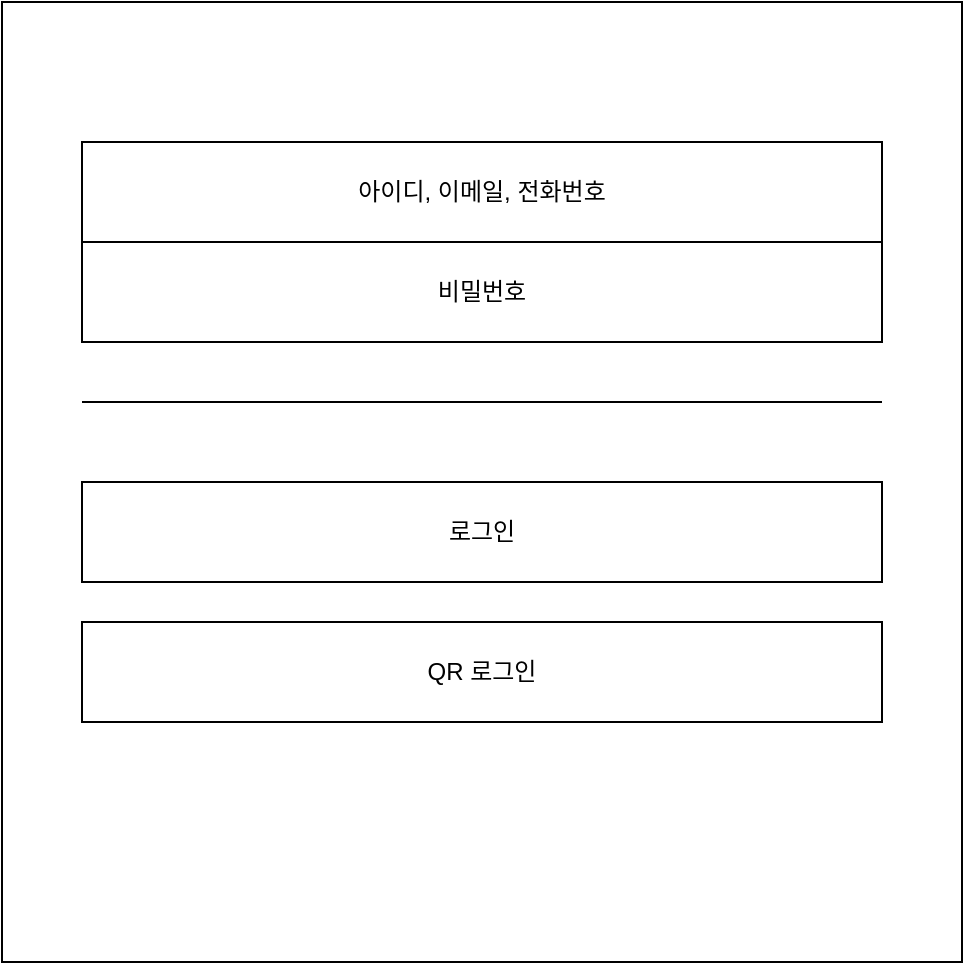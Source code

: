 <mxfile version="21.0.6" type="device" pages="9"><diagram name="1. 로그인페이지" id="_wNZ1BwEVC1P9eCuHw2E"><mxGraphModel dx="1290" dy="541" grid="1" gridSize="10" guides="1" tooltips="1" connect="1" arrows="1" fold="1" page="1" pageScale="1" pageWidth="827" pageHeight="1169" math="0" shadow="0"><root><mxCell id="0"/><mxCell id="1" parent="0"/><mxCell id="aqtvKp1AoDZ1o24D6196-1" value="" style="rounded=0;whiteSpace=wrap;html=1;" vertex="1" parent="1"><mxGeometry x="40" y="40" width="480" height="480" as="geometry"/></mxCell><mxCell id="aqtvKp1AoDZ1o24D6196-2" value="로그인" style="rounded=0;whiteSpace=wrap;html=1;" vertex="1" parent="1"><mxGeometry x="80" y="280" width="400" height="50" as="geometry"/></mxCell><mxCell id="aqtvKp1AoDZ1o24D6196-3" value="QR 로그인" style="rounded=0;whiteSpace=wrap;html=1;" vertex="1" parent="1"><mxGeometry x="80" y="350" width="400" height="50" as="geometry"/></mxCell><mxCell id="aqtvKp1AoDZ1o24D6196-6" value="아이디, 이메일, 전화번호" style="rounded=0;whiteSpace=wrap;html=1;" vertex="1" parent="1"><mxGeometry x="80" y="110" width="400" height="50" as="geometry"/></mxCell><mxCell id="aqtvKp1AoDZ1o24D6196-7" value="비밀번호" style="rounded=0;whiteSpace=wrap;html=1;" vertex="1" parent="1"><mxGeometry x="80" y="160" width="400" height="50" as="geometry"/></mxCell><mxCell id="aqtvKp1AoDZ1o24D6196-8" value="" style="endArrow=none;html=1;rounded=0;fontFamily=Helvetica;fontSize=12;fontColor=default;" edge="1" parent="1"><mxGeometry width="50" height="50" relative="1" as="geometry"><mxPoint x="480" y="240" as="sourcePoint"/><mxPoint x="80" y="240" as="targetPoint"/></mxGeometry></mxCell></root></mxGraphModel></diagram><diagram id="1Km5V17EF17pEd1Vm3r3" name="1. 로그인페이지(QR코드)"><mxGraphModel dx="1290" dy="541" grid="1" gridSize="10" guides="1" tooltips="1" connect="1" arrows="1" fold="1" page="1" pageScale="1" pageWidth="827" pageHeight="1169" math="0" shadow="0"><root><mxCell id="0"/><mxCell id="1" parent="0"/><mxCell id="4RnCwmBxaBOVSA9Ruhzp-1" value="" style="rounded=0;whiteSpace=wrap;html=1;strokeColor=default;fontFamily=Helvetica;fontSize=12;fontColor=default;fillColor=default;" vertex="1" parent="1"><mxGeometry x="40" y="40" width="440" height="480" as="geometry"/></mxCell><mxCell id="4RnCwmBxaBOVSA9Ruhzp-2" value="QR 영역&lt;br&gt;&lt;br&gt;&lt;br&gt;&lt;br&gt;&lt;br&gt;남은시간 표기 (5분)&amp;nbsp; &amp;nbsp; &amp;nbsp;reload" style="rounded=0;whiteSpace=wrap;html=1;strokeColor=default;fontFamily=Helvetica;fontSize=12;fontColor=default;fillColor=default;" vertex="1" parent="1"><mxGeometry x="130" y="90" width="250" height="160" as="geometry"/></mxCell><mxCell id="4RnCwmBxaBOVSA9Ruhzp-3" value="확인" style="rounded=0;whiteSpace=wrap;html=1;strokeColor=default;fontFamily=Helvetica;fontSize=12;fontColor=default;fillColor=default;" vertex="1" parent="1"><mxGeometry x="130" y="370" width="250" height="60" as="geometry"/></mxCell></root></mxGraphModel></diagram><diagram id="YXjg7zuNkBxFq4sh1TP0" name="2. 문의내역"><mxGraphModel dx="1298" dy="541" grid="1" gridSize="10" guides="1" tooltips="1" connect="1" arrows="1" fold="1" page="1" pageScale="1" pageWidth="827" pageHeight="1169" math="0" shadow="0"><root><mxCell id="0"/><mxCell id="1" parent="0"/><mxCell id="m6tLh79458ZY-FRc8cG2-1" value="" style="rounded=0;whiteSpace=wrap;html=1;strokeColor=default;fontFamily=Helvetica;fontSize=12;fontColor=default;fillColor=default;" vertex="1" parent="1"><mxGeometry x="40" y="40" width="720" height="1040" as="geometry"/></mxCell><mxCell id="m6tLh79458ZY-FRc8cG2-2" value="메뉴" style="rounded=0;whiteSpace=wrap;html=1;strokeColor=default;fontFamily=Helvetica;fontSize=12;fontColor=default;fillColor=default;" vertex="1" parent="1"><mxGeometry x="40" y="80" width="120" height="1000" as="geometry"/></mxCell><mxCell id="m6tLh79458ZY-FRc8cG2-3" value="" style="rounded=0;whiteSpace=wrap;html=1;strokeColor=default;fontFamily=Helvetica;fontSize=12;fontColor=default;fillColor=default;" vertex="1" parent="1"><mxGeometry x="40" y="40" width="720" height="40" as="geometry"/></mxCell><mxCell id="m6tLh79458ZY-FRc8cG2-4" value="공지" style="rounded=0;whiteSpace=wrap;html=1;strokeColor=default;fontFamily=Helvetica;fontSize=12;fontColor=default;fillColor=default;" vertex="1" parent="1"><mxGeometry x="160" y="80" width="600" height="40" as="geometry"/></mxCell><mxCell id="m6tLh79458ZY-FRc8cG2-5" value="설명" style="rounded=0;whiteSpace=wrap;html=1;strokeColor=default;fontFamily=Helvetica;fontSize=12;fontColor=default;fillColor=default;" vertex="1" parent="1"><mxGeometry x="160" y="120" width="600" height="100" as="geometry"/></mxCell><mxCell id="m6tLh79458ZY-FRc8cG2-6" value="검색조건&lt;br&gt;(카테고리, 키워드 완전/포함, 전체/제목/내용/댓글, 상태, 일시)" style="rounded=0;whiteSpace=wrap;html=1;strokeColor=default;fontFamily=Helvetica;fontSize=12;fontColor=default;fillColor=default;" vertex="1" parent="1"><mxGeometry x="160" y="220" width="600" height="70" as="geometry"/></mxCell><mxCell id="m6tLh79458ZY-FRc8cG2-7" value="알림, 스케줄, 내정보(아바타?)" style="rounded=0;whiteSpace=wrap;html=1;strokeColor=default;fontFamily=Helvetica;fontSize=12;fontColor=default;fillColor=default;" vertex="1" parent="1"><mxGeometry x="580" y="40" width="180" height="40" as="geometry"/></mxCell><mxCell id="m6tLh79458ZY-FRc8cG2-8" value="문의 내역 영역, 페이징(총 몇건, 몇페이지)&lt;br&gt;&lt;br&gt;&lt;br&gt;ID, 서비스, 문의대상, 카테고리, 제목[댓글수], 등록일, 완료일, 작성자, 처리상태 등)" style="rounded=0;whiteSpace=wrap;html=1;strokeColor=default;fontFamily=Helvetica;fontSize=12;fontColor=default;fillColor=default;" vertex="1" parent="1"><mxGeometry x="160" y="290" width="600" height="790" as="geometry"/></mxCell><mxCell id="9N5qU05-T_fmHN3xslos-1" value="문의내역" style="rounded=0;whiteSpace=wrap;html=1;strokeColor=default;fontFamily=Helvetica;fontSize=12;fontColor=default;fillColor=default;" vertex="1" parent="1"><mxGeometry x="40" y="80" width="120" height="40" as="geometry"/></mxCell><mxCell id="9N5qU05-T_fmHN3xslos-2" value="문의하기" style="rounded=0;whiteSpace=wrap;html=1;strokeColor=default;fontFamily=Helvetica;fontSize=12;fontColor=default;fillColor=default;" vertex="1" parent="1"><mxGeometry x="40" y="120" width="120" height="40" as="geometry"/></mxCell><mxCell id="9N5qU05-T_fmHN3xslos-3" value="캘린더" style="rounded=0;whiteSpace=wrap;html=1;strokeColor=default;fontFamily=Helvetica;fontSize=12;fontColor=default;fillColor=default;" vertex="1" parent="1"><mxGeometry x="40" y="160" width="120" height="40" as="geometry"/></mxCell><mxCell id="9N5qU05-T_fmHN3xslos-4" value="공지사항" style="rounded=0;whiteSpace=wrap;html=1;strokeColor=default;fontFamily=Helvetica;fontSize=12;fontColor=default;fillColor=default;" vertex="1" parent="1"><mxGeometry x="40" y="200" width="120" height="40" as="geometry"/></mxCell><mxCell id="9N5qU05-T_fmHN3xslos-5" value="FAQ" style="rounded=0;whiteSpace=wrap;html=1;strokeColor=default;fontFamily=Helvetica;fontSize=12;fontColor=default;fillColor=default;" vertex="1" parent="1"><mxGeometry x="40" y="240" width="120" height="40" as="geometry"/></mxCell><mxCell id="9N5qU05-T_fmHN3xslos-6" value="API 가이드" style="rounded=0;whiteSpace=wrap;html=1;strokeColor=default;fontFamily=Helvetica;fontSize=12;fontColor=default;fillColor=default;" vertex="1" parent="1"><mxGeometry x="40" y="280" width="120" height="40" as="geometry"/></mxCell></root></mxGraphModel></diagram><diagram id="muV3AD0bXWp5Lig2o3xO" name="3. 문의하기"><mxGraphModel dx="1298" dy="541" grid="1" gridSize="10" guides="1" tooltips="1" connect="1" arrows="1" fold="1" page="1" pageScale="1" pageWidth="827" pageHeight="1169" math="0" shadow="0"><root><mxCell id="0"/><mxCell id="1" parent="0"/><mxCell id="tEhgT67cW4aWfUcu1Cia-1" value="" style="rounded=0;whiteSpace=wrap;html=1;strokeColor=default;fontFamily=Helvetica;fontSize=12;fontColor=default;fillColor=default;" vertex="1" parent="1"><mxGeometry x="40" y="40" width="720" height="1040" as="geometry"/></mxCell><mxCell id="tEhgT67cW4aWfUcu1Cia-2" value="메뉴" style="rounded=0;whiteSpace=wrap;html=1;strokeColor=default;fontFamily=Helvetica;fontSize=12;fontColor=default;fillColor=default;" vertex="1" parent="1"><mxGeometry x="40" y="80" width="120" height="1000" as="geometry"/></mxCell><mxCell id="tEhgT67cW4aWfUcu1Cia-3" value="" style="rounded=0;whiteSpace=wrap;html=1;strokeColor=default;fontFamily=Helvetica;fontSize=12;fontColor=default;fillColor=default;" vertex="1" parent="1"><mxGeometry x="40" y="40" width="720" height="40" as="geometry"/></mxCell><mxCell id="tEhgT67cW4aWfUcu1Cia-5" value="설명" style="rounded=0;whiteSpace=wrap;html=1;strokeColor=default;fontFamily=Helvetica;fontSize=12;fontColor=default;fillColor=default;" vertex="1" parent="1"><mxGeometry x="160" y="80" width="600" height="100" as="geometry"/></mxCell><mxCell id="tEhgT67cW4aWfUcu1Cia-7" value="알림, 스케줄, 내정보(아바타?)" style="rounded=0;whiteSpace=wrap;html=1;strokeColor=default;fontFamily=Helvetica;fontSize=12;fontColor=default;fillColor=default;" vertex="1" parent="1"><mxGeometry x="580" y="40" width="180" height="40" as="geometry"/></mxCell><mxCell id="tEhgT67cW4aWfUcu1Cia-9" value="문의내역" style="rounded=0;whiteSpace=wrap;html=1;strokeColor=default;fontFamily=Helvetica;fontSize=12;fontColor=default;fillColor=default;" vertex="1" parent="1"><mxGeometry x="40" y="80" width="120" height="40" as="geometry"/></mxCell><mxCell id="tEhgT67cW4aWfUcu1Cia-10" value="문의하기" style="rounded=0;whiteSpace=wrap;html=1;strokeColor=default;fontFamily=Helvetica;fontSize=12;fontColor=default;fillColor=default;" vertex="1" parent="1"><mxGeometry x="40" y="120" width="120" height="40" as="geometry"/></mxCell><mxCell id="tEhgT67cW4aWfUcu1Cia-11" value="캘린더" style="rounded=0;whiteSpace=wrap;html=1;strokeColor=default;fontFamily=Helvetica;fontSize=12;fontColor=default;fillColor=default;" vertex="1" parent="1"><mxGeometry x="40" y="160" width="120" height="40" as="geometry"/></mxCell><mxCell id="tEhgT67cW4aWfUcu1Cia-12" value="공지사항" style="rounded=0;whiteSpace=wrap;html=1;strokeColor=default;fontFamily=Helvetica;fontSize=12;fontColor=default;fillColor=default;" vertex="1" parent="1"><mxGeometry x="40" y="200" width="120" height="40" as="geometry"/></mxCell><mxCell id="tEhgT67cW4aWfUcu1Cia-13" value="FAQ" style="rounded=0;whiteSpace=wrap;html=1;strokeColor=default;fontFamily=Helvetica;fontSize=12;fontColor=default;fillColor=default;" vertex="1" parent="1"><mxGeometry x="40" y="240" width="120" height="40" as="geometry"/></mxCell><mxCell id="tEhgT67cW4aWfUcu1Cia-14" value="API 가이드" style="rounded=0;whiteSpace=wrap;html=1;strokeColor=default;fontFamily=Helvetica;fontSize=12;fontColor=default;fillColor=default;" vertex="1" parent="1"><mxGeometry x="40" y="280" width="120" height="40" as="geometry"/></mxCell><mxCell id="gsQagrwvSKUjx0lY3Vfu-1" value="카테고리" style="rounded=0;whiteSpace=wrap;html=1;strokeColor=default;fontFamily=Helvetica;fontSize=12;fontColor=default;fillColor=default;" vertex="1" parent="1"><mxGeometry x="460" y="180" width="300" height="40" as="geometry"/></mxCell><mxCell id="gsQagrwvSKUjx0lY3Vfu-2" value="분류" style="rounded=0;whiteSpace=wrap;html=1;strokeColor=default;fontFamily=Helvetica;fontSize=12;fontColor=default;fillColor=default;" vertex="1" parent="1"><mxGeometry x="160" y="180" width="300" height="40" as="geometry"/></mxCell><mxCell id="gsQagrwvSKUjx0lY3Vfu-3" value="카테고리에 따른 옵션: 시리얼번호, 프로필, 템플릿 등" style="rounded=0;whiteSpace=wrap;html=1;strokeColor=default;fontFamily=Helvetica;fontSize=12;fontColor=default;fillColor=default;" vertex="1" parent="1"><mxGeometry x="160" y="220" width="600" height="40" as="geometry"/></mxCell><mxCell id="gsQagrwvSKUjx0lY3Vfu-4" value="문의제목" style="rounded=0;whiteSpace=wrap;html=1;strokeColor=default;fontFamily=Helvetica;fontSize=12;fontColor=default;fillColor=default;" vertex="1" parent="1"><mxGeometry x="160" y="260" width="600" height="40" as="geometry"/></mxCell><mxCell id="gsQagrwvSKUjx0lY3Vfu-5" value="필수확인사항" style="rounded=0;whiteSpace=wrap;html=1;strokeColor=default;fontFamily=Helvetica;fontSize=12;fontColor=default;fillColor=default;" vertex="1" parent="1"><mxGeometry x="160" y="300" width="600" height="40" as="geometry"/></mxCell><mxCell id="gsQagrwvSKUjx0lY3Vfu-6" value="문의내용" style="rounded=0;whiteSpace=wrap;html=1;strokeColor=default;fontFamily=Helvetica;fontSize=12;fontColor=default;fillColor=default;" vertex="1" parent="1"><mxGeometry x="160" y="340" width="600" height="110" as="geometry"/></mxCell><mxCell id="gsQagrwvSKUjx0lY3Vfu-7" value="개인정보 포함내용(내용 답변 후 30일 이후 삭제됨)" style="rounded=0;whiteSpace=wrap;html=1;strokeColor=default;fontFamily=Helvetica;fontSize=12;fontColor=default;fillColor=default;" vertex="1" parent="1"><mxGeometry x="160" y="450" width="600" height="90" as="geometry"/></mxCell><mxCell id="gsQagrwvSKUjx0lY3Vfu-8" value="첨부파일 (10개)" style="rounded=0;whiteSpace=wrap;html=1;strokeColor=default;fontFamily=Helvetica;fontSize=12;fontColor=default;fillColor=default;" vertex="1" parent="1"><mxGeometry x="160" y="540" width="600" height="40" as="geometry"/></mxCell><mxCell id="gsQagrwvSKUjx0lY3Vfu-9" value="개인정보 포함여부" style="rounded=0;whiteSpace=wrap;html=1;strokeColor=default;fontFamily=Helvetica;fontSize=12;fontColor=default;fillColor=default;" vertex="1" parent="1"><mxGeometry x="160" y="580" width="600" height="40" as="geometry"/></mxCell><mxCell id="gsQagrwvSKUjx0lY3Vfu-10" value="참조(멘션)" style="rounded=0;whiteSpace=wrap;html=1;strokeColor=default;fontFamily=Helvetica;fontSize=12;fontColor=default;fillColor=default;" vertex="1" parent="1"><mxGeometry x="160" y="620" width="600" height="40" as="geometry"/></mxCell><mxCell id="gsQagrwvSKUjx0lY3Vfu-11" value="알림 수신방법 (알림톡, ...)" style="rounded=0;whiteSpace=wrap;html=1;strokeColor=default;fontFamily=Helvetica;fontSize=12;fontColor=default;fillColor=default;" vertex="1" parent="1"><mxGeometry x="160" y="660" width="600" height="40" as="geometry"/></mxCell></root></mxGraphModel></diagram><diagram id="UCZEtwxm9o9NIKpGfUrA" name="4. 팝업"><mxGraphModel dx="1290" dy="541" grid="1" gridSize="10" guides="1" tooltips="1" connect="1" arrows="1" fold="1" page="1" pageScale="1" pageWidth="827" pageHeight="1169" math="0" shadow="0"><root><mxCell id="0"/><mxCell id="1" parent="0"/><mxCell id="fySkP_Cs9m8SHNNFPyLP-1" value="" style="rounded=0;whiteSpace=wrap;html=1;strokeColor=default;fontFamily=Helvetica;fontSize=12;fontColor=default;fillColor=default;" vertex="1" parent="1"><mxGeometry x="40" y="40" width="720" height="1040" as="geometry"/></mxCell><mxCell id="fySkP_Cs9m8SHNNFPyLP-2" value="메뉴" style="rounded=0;whiteSpace=wrap;html=1;strokeColor=default;fontFamily=Helvetica;fontSize=12;fontColor=default;fillColor=default;" vertex="1" parent="1"><mxGeometry x="40" y="80" width="120" height="1000" as="geometry"/></mxCell><mxCell id="fySkP_Cs9m8SHNNFPyLP-3" value="" style="rounded=0;whiteSpace=wrap;html=1;strokeColor=default;fontFamily=Helvetica;fontSize=12;fontColor=default;fillColor=default;" vertex="1" parent="1"><mxGeometry x="40" y="40" width="720" height="40" as="geometry"/></mxCell><mxCell id="fySkP_Cs9m8SHNNFPyLP-5" value="알림, 스케줄, 내정보(아바타?)" style="rounded=0;whiteSpace=wrap;html=1;strokeColor=default;fontFamily=Helvetica;fontSize=12;fontColor=default;fillColor=default;" vertex="1" parent="1"><mxGeometry x="580" y="40" width="180" height="40" as="geometry"/></mxCell><mxCell id="fySkP_Cs9m8SHNNFPyLP-6" value="문의내역" style="rounded=0;whiteSpace=wrap;html=1;strokeColor=default;fontFamily=Helvetica;fontSize=12;fontColor=default;fillColor=default;" vertex="1" parent="1"><mxGeometry x="40" y="80" width="120" height="40" as="geometry"/></mxCell><mxCell id="fySkP_Cs9m8SHNNFPyLP-7" value="문의하기" style="rounded=0;whiteSpace=wrap;html=1;strokeColor=default;fontFamily=Helvetica;fontSize=12;fontColor=default;fillColor=default;" vertex="1" parent="1"><mxGeometry x="40" y="120" width="120" height="40" as="geometry"/></mxCell><mxCell id="fySkP_Cs9m8SHNNFPyLP-8" value="캘린더" style="rounded=0;whiteSpace=wrap;html=1;strokeColor=default;fontFamily=Helvetica;fontSize=12;fontColor=default;fillColor=default;" vertex="1" parent="1"><mxGeometry x="40" y="160" width="120" height="40" as="geometry"/></mxCell><mxCell id="fySkP_Cs9m8SHNNFPyLP-9" value="공지사항" style="rounded=0;whiteSpace=wrap;html=1;strokeColor=default;fontFamily=Helvetica;fontSize=12;fontColor=default;fillColor=default;" vertex="1" parent="1"><mxGeometry x="40" y="200" width="120" height="40" as="geometry"/></mxCell><mxCell id="fySkP_Cs9m8SHNNFPyLP-10" value="FAQ" style="rounded=0;whiteSpace=wrap;html=1;strokeColor=default;fontFamily=Helvetica;fontSize=12;fontColor=default;fillColor=default;" vertex="1" parent="1"><mxGeometry x="40" y="240" width="120" height="40" as="geometry"/></mxCell><mxCell id="fySkP_Cs9m8SHNNFPyLP-11" value="API 가이드" style="rounded=0;whiteSpace=wrap;html=1;strokeColor=default;fontFamily=Helvetica;fontSize=12;fontColor=default;fillColor=default;" vertex="1" parent="1"><mxGeometry x="40" y="280" width="120" height="40" as="geometry"/></mxCell><mxCell id="fySkP_Cs9m8SHNNFPyLP-23" value="팝업 내용&lt;br&gt;&lt;br&gt;&lt;br&gt;&lt;br&gt;읽음 확인 표시" style="rounded=0;whiteSpace=wrap;html=1;strokeColor=default;fontFamily=Helvetica;fontSize=12;fontColor=default;fillColor=default;" vertex="1" parent="1"><mxGeometry x="110" y="100" width="610" height="420" as="geometry"/></mxCell></root></mxGraphModel></diagram><diagram id="XqQdYuKvxki53O5SI7LV" name="5. 알림내역"><mxGraphModel dx="1075" dy="451" grid="1" gridSize="10" guides="1" tooltips="1" connect="1" arrows="1" fold="1" page="1" pageScale="1" pageWidth="827" pageHeight="1169" math="0" shadow="0"><root><mxCell id="0"/><mxCell id="1" parent="0"/><mxCell id="-EaQHGyPhIrrBoll04iH-1" value="" style="rounded=0;whiteSpace=wrap;html=1;strokeColor=default;fontFamily=Helvetica;fontSize=12;fontColor=default;fillColor=default;" vertex="1" parent="1"><mxGeometry x="40" y="40" width="720" height="1040" as="geometry"/></mxCell><mxCell id="-EaQHGyPhIrrBoll04iH-2" value="메뉴" style="rounded=0;whiteSpace=wrap;html=1;strokeColor=default;fontFamily=Helvetica;fontSize=12;fontColor=default;fillColor=default;" vertex="1" parent="1"><mxGeometry x="40" y="80" width="120" height="1000" as="geometry"/></mxCell><mxCell id="-EaQHGyPhIrrBoll04iH-3" value="" style="rounded=0;whiteSpace=wrap;html=1;strokeColor=default;fontFamily=Helvetica;fontSize=12;fontColor=default;fillColor=default;" vertex="1" parent="1"><mxGeometry x="40" y="40" width="720" height="40" as="geometry"/></mxCell><mxCell id="-EaQHGyPhIrrBoll04iH-4" value="알림, 스케줄, 내정보(아바타?)" style="rounded=0;whiteSpace=wrap;html=1;strokeColor=default;fontFamily=Helvetica;fontSize=12;fontColor=default;fillColor=default;" vertex="1" parent="1"><mxGeometry x="580" y="40" width="180" height="40" as="geometry"/></mxCell><mxCell id="-EaQHGyPhIrrBoll04iH-5" value="문의내역" style="rounded=0;whiteSpace=wrap;html=1;strokeColor=default;fontFamily=Helvetica;fontSize=12;fontColor=default;fillColor=default;" vertex="1" parent="1"><mxGeometry x="40" y="80" width="120" height="40" as="geometry"/></mxCell><mxCell id="-EaQHGyPhIrrBoll04iH-6" value="문의하기" style="rounded=0;whiteSpace=wrap;html=1;strokeColor=default;fontFamily=Helvetica;fontSize=12;fontColor=default;fillColor=default;" vertex="1" parent="1"><mxGeometry x="40" y="120" width="120" height="40" as="geometry"/></mxCell><mxCell id="-EaQHGyPhIrrBoll04iH-7" value="캘린더" style="rounded=0;whiteSpace=wrap;html=1;strokeColor=default;fontFamily=Helvetica;fontSize=12;fontColor=default;fillColor=default;" vertex="1" parent="1"><mxGeometry x="40" y="160" width="120" height="40" as="geometry"/></mxCell><mxCell id="-EaQHGyPhIrrBoll04iH-8" value="공지사항" style="rounded=0;whiteSpace=wrap;html=1;strokeColor=default;fontFamily=Helvetica;fontSize=12;fontColor=default;fillColor=default;" vertex="1" parent="1"><mxGeometry x="40" y="200" width="120" height="40" as="geometry"/></mxCell><mxCell id="-EaQHGyPhIrrBoll04iH-9" value="FAQ" style="rounded=0;whiteSpace=wrap;html=1;strokeColor=default;fontFamily=Helvetica;fontSize=12;fontColor=default;fillColor=default;" vertex="1" parent="1"><mxGeometry x="40" y="240" width="120" height="40" as="geometry"/></mxCell><mxCell id="-EaQHGyPhIrrBoll04iH-10" value="API 가이드" style="rounded=0;whiteSpace=wrap;html=1;strokeColor=default;fontFamily=Helvetica;fontSize=12;fontColor=default;fillColor=default;" vertex="1" parent="1"><mxGeometry x="40" y="280" width="120" height="40" as="geometry"/></mxCell><mxCell id="-EaQHGyPhIrrBoll04iH-12" value="" style="endArrow=classic;html=1;rounded=0;fontFamily=Helvetica;fontSize=12;fontColor=default;" edge="1" parent="1" target="-EaQHGyPhIrrBoll04iH-13"><mxGeometry width="50" height="50" relative="1" as="geometry"><mxPoint x="600" y="70" as="sourcePoint"/><mxPoint x="580" y="140" as="targetPoint"/></mxGeometry></mxCell><mxCell id="-EaQHGyPhIrrBoll04iH-13" value="" style="rounded=0;whiteSpace=wrap;html=1;strokeColor=default;fontFamily=Helvetica;fontSize=12;fontColor=default;fillColor=default;" vertex="1" parent="1"><mxGeometry x="440" y="100" width="280" height="250" as="geometry"/></mxCell><mxCell id="-EaQHGyPhIrrBoll04iH-14" value="알림내역,&amp;nbsp; &amp;nbsp; &amp;nbsp; &amp;nbsp; &amp;nbsp; &amp;nbsp; &amp;nbsp; &amp;nbsp; &amp;nbsp; &amp;nbsp; &amp;nbsp; &amp;nbsp; &amp;nbsp; &amp;nbsp; &amp;nbsp; &amp;nbsp; &amp;nbsp; &amp;nbsp; &amp;nbsp; &amp;nbsp; &amp;nbsp; &amp;nbsp;모두읽음처리" style="rounded=0;whiteSpace=wrap;html=1;strokeColor=default;fontFamily=Helvetica;fontSize=12;fontColor=default;fillColor=default;" vertex="1" parent="1"><mxGeometry x="440" y="100" width="280" height="20" as="geometry"/></mxCell><mxCell id="-EaQHGyPhIrrBoll04iH-15" value="" style="rounded=0;whiteSpace=wrap;html=1;strokeColor=default;fontFamily=Helvetica;fontSize=12;fontColor=default;fillColor=default;" vertex="1" parent="1"><mxGeometry x="440" y="120" width="280" height="40" as="geometry"/></mxCell><mxCell id="-EaQHGyPhIrrBoll04iH-18" value="..." style="rounded=0;whiteSpace=wrap;html=1;strokeColor=default;fontFamily=Helvetica;fontSize=12;fontColor=default;fillColor=default;" vertex="1" parent="1"><mxGeometry x="440" y="200" width="280" height="40" as="geometry"/></mxCell><mxCell id="-EaQHGyPhIrrBoll04iH-19" value="..." style="rounded=0;whiteSpace=wrap;html=1;strokeColor=default;fontFamily=Helvetica;fontSize=12;fontColor=default;fillColor=default;" vertex="1" parent="1"><mxGeometry x="440" y="240" width="280" height="40" as="geometry"/></mxCell><mxCell id="-EaQHGyPhIrrBoll04iH-21" value="전체 알람보" style="rounded=0;whiteSpace=wrap;html=1;strokeColor=default;fontFamily=Helvetica;fontSize=12;fontColor=default;fillColor=default;" vertex="1" parent="1"><mxGeometry x="440" y="320" width="280" height="30" as="geometry"/></mxCell><mxCell id="-EaQHGyPhIrrBoll04iH-22" value="" style="rounded=0;whiteSpace=wrap;html=1;strokeColor=default;fontFamily=Helvetica;fontSize=12;fontColor=default;fillColor=default;" vertex="1" parent="1"><mxGeometry x="440" y="120" width="40" height="40" as="geometry"/></mxCell><mxCell id="-EaQHGyPhIrrBoll04iH-23" value="압타" style="ellipse;whiteSpace=wrap;html=1;aspect=fixed;rounded=0;strokeColor=default;fontFamily=Helvetica;fontSize=12;fontColor=default;fillColor=default;" vertex="1" parent="1"><mxGeometry x="440" y="120" width="40" height="40" as="geometry"/></mxCell><mxCell id="-EaQHGyPhIrrBoll04iH-24" value="이름/회사/타입?" style="rounded=0;whiteSpace=wrap;html=1;strokeColor=default;fontFamily=Helvetica;fontSize=12;fontColor=default;fillColor=default;" vertex="1" parent="1"><mxGeometry x="480" y="120" width="150" height="20" as="geometry"/></mxCell><mxCell id="-EaQHGyPhIrrBoll04iH-25" value="yyyy-mm-dd" style="rounded=0;whiteSpace=wrap;html=1;strokeColor=default;fontFamily=Helvetica;fontSize=12;fontColor=default;fillColor=default;" vertex="1" parent="1"><mxGeometry x="630" y="120" width="90" height="20" as="geometry"/></mxCell><mxCell id="-EaQHGyPhIrrBoll04iH-26" value="타입(공감, 댓글 등): 내용요약" style="rounded=0;whiteSpace=wrap;html=1;strokeColor=default;fontFamily=Helvetica;fontSize=12;fontColor=default;fillColor=default;" vertex="1" parent="1"><mxGeometry x="480" y="140" width="240" height="20" as="geometry"/></mxCell><mxCell id="-EaQHGyPhIrrBoll04iH-33" value="" style="rounded=0;whiteSpace=wrap;html=1;strokeColor=default;fontFamily=Helvetica;fontSize=12;fontColor=default;fillColor=default;" vertex="1" parent="1"><mxGeometry x="440" y="160" width="280" height="40" as="geometry"/></mxCell><mxCell id="-EaQHGyPhIrrBoll04iH-34" value="" style="rounded=0;whiteSpace=wrap;html=1;strokeColor=default;fontFamily=Helvetica;fontSize=12;fontColor=default;fillColor=default;" vertex="1" parent="1"><mxGeometry x="440" y="160" width="40" height="40" as="geometry"/></mxCell><mxCell id="-EaQHGyPhIrrBoll04iH-35" value="압타" style="ellipse;whiteSpace=wrap;html=1;aspect=fixed;rounded=0;strokeColor=default;fontFamily=Helvetica;fontSize=12;fontColor=default;fillColor=default;" vertex="1" parent="1"><mxGeometry x="440" y="160" width="40" height="40" as="geometry"/></mxCell><mxCell id="-EaQHGyPhIrrBoll04iH-36" value="이름/회사/타입?" style="rounded=0;whiteSpace=wrap;html=1;strokeColor=default;fontFamily=Helvetica;fontSize=12;fontColor=default;fillColor=default;" vertex="1" parent="1"><mxGeometry x="480" y="160" width="150" height="20" as="geometry"/></mxCell><mxCell id="-EaQHGyPhIrrBoll04iH-37" value="yyyy-mm-dd" style="rounded=0;whiteSpace=wrap;html=1;strokeColor=default;fontFamily=Helvetica;fontSize=12;fontColor=default;fillColor=default;" vertex="1" parent="1"><mxGeometry x="630" y="160" width="90" height="20" as="geometry"/></mxCell><mxCell id="-EaQHGyPhIrrBoll04iH-38" value="타입(공감, 댓글 등): 내용요약" style="rounded=0;whiteSpace=wrap;html=1;strokeColor=default;fontFamily=Helvetica;fontSize=12;fontColor=default;fillColor=default;" vertex="1" parent="1"><mxGeometry x="480" y="180" width="240" height="20" as="geometry"/></mxCell><mxCell id="-EaQHGyPhIrrBoll04iH-39" value="" style="rounded=0;whiteSpace=wrap;html=1;strokeColor=default;fontFamily=Helvetica;fontSize=12;fontColor=default;fillColor=default;" vertex="1" parent="1"><mxGeometry x="440" y="280" width="280" height="40" as="geometry"/></mxCell><mxCell id="-EaQHGyPhIrrBoll04iH-40" value="" style="rounded=0;whiteSpace=wrap;html=1;strokeColor=default;fontFamily=Helvetica;fontSize=12;fontColor=default;fillColor=default;" vertex="1" parent="1"><mxGeometry x="440" y="280" width="40" height="40" as="geometry"/></mxCell><mxCell id="-EaQHGyPhIrrBoll04iH-41" value="압타" style="ellipse;whiteSpace=wrap;html=1;aspect=fixed;rounded=0;strokeColor=default;fontFamily=Helvetica;fontSize=12;fontColor=default;fillColor=default;" vertex="1" parent="1"><mxGeometry x="440" y="280" width="40" height="40" as="geometry"/></mxCell><mxCell id="-EaQHGyPhIrrBoll04iH-42" value="이름/회사/타입?" style="rounded=0;whiteSpace=wrap;html=1;strokeColor=default;fontFamily=Helvetica;fontSize=12;fontColor=default;fillColor=default;" vertex="1" parent="1"><mxGeometry x="480" y="280" width="150" height="20" as="geometry"/></mxCell><mxCell id="-EaQHGyPhIrrBoll04iH-43" value="yyyy-mm-dd" style="rounded=0;whiteSpace=wrap;html=1;strokeColor=default;fontFamily=Helvetica;fontSize=12;fontColor=default;fillColor=default;" vertex="1" parent="1"><mxGeometry x="630" y="280" width="90" height="20" as="geometry"/></mxCell><mxCell id="-EaQHGyPhIrrBoll04iH-44" value="타입(공감, 댓글 등): 내용요약" style="rounded=0;whiteSpace=wrap;html=1;strokeColor=default;fontFamily=Helvetica;fontSize=12;fontColor=default;fillColor=default;" vertex="1" parent="1"><mxGeometry x="480" y="300" width="240" height="20" as="geometry"/></mxCell></root></mxGraphModel></diagram><diagram id="rADIJMk4WMFQttjn0gH2" name="6. 스케줄 정보"><mxGraphModel dx="733" dy="531" grid="1" gridSize="10" guides="1" tooltips="1" connect="1" arrows="1" fold="1" page="1" pageScale="1" pageWidth="827" pageHeight="1169" math="0" shadow="0"><root><mxCell id="0"/><mxCell id="1" parent="0"/><mxCell id="hbDx-eCjkx2w5hDIGFX2-1" value="" style="rounded=0;whiteSpace=wrap;html=1;strokeColor=default;fontFamily=Helvetica;fontSize=12;fontColor=default;fillColor=default;" vertex="1" parent="1"><mxGeometry x="40" y="40" width="720" height="1040" as="geometry"/></mxCell><mxCell id="hbDx-eCjkx2w5hDIGFX2-2" value="메뉴" style="rounded=0;whiteSpace=wrap;html=1;strokeColor=default;fontFamily=Helvetica;fontSize=12;fontColor=default;fillColor=default;" vertex="1" parent="1"><mxGeometry x="40" y="80" width="120" height="1000" as="geometry"/></mxCell><mxCell id="hbDx-eCjkx2w5hDIGFX2-3" value="" style="rounded=0;whiteSpace=wrap;html=1;strokeColor=default;fontFamily=Helvetica;fontSize=12;fontColor=default;fillColor=default;" vertex="1" parent="1"><mxGeometry x="40" y="40" width="720" height="40" as="geometry"/></mxCell><mxCell id="hbDx-eCjkx2w5hDIGFX2-4" value="알림, 스케줄, 내정보(아바타?)" style="rounded=0;whiteSpace=wrap;html=1;strokeColor=default;fontFamily=Helvetica;fontSize=12;fontColor=default;fillColor=default;" vertex="1" parent="1"><mxGeometry x="580" y="40" width="180" height="40" as="geometry"/></mxCell><mxCell id="hbDx-eCjkx2w5hDIGFX2-5" value="문의내역" style="rounded=0;whiteSpace=wrap;html=1;strokeColor=default;fontFamily=Helvetica;fontSize=12;fontColor=default;fillColor=default;" vertex="1" parent="1"><mxGeometry x="40" y="80" width="120" height="40" as="geometry"/></mxCell><mxCell id="hbDx-eCjkx2w5hDIGFX2-6" value="문의하기" style="rounded=0;whiteSpace=wrap;html=1;strokeColor=default;fontFamily=Helvetica;fontSize=12;fontColor=default;fillColor=default;" vertex="1" parent="1"><mxGeometry x="40" y="120" width="120" height="40" as="geometry"/></mxCell><mxCell id="hbDx-eCjkx2w5hDIGFX2-7" value="캘린더" style="rounded=0;whiteSpace=wrap;html=1;strokeColor=default;fontFamily=Helvetica;fontSize=12;fontColor=default;fillColor=default;" vertex="1" parent="1"><mxGeometry x="40" y="160" width="120" height="40" as="geometry"/></mxCell><mxCell id="hbDx-eCjkx2w5hDIGFX2-8" value="공지사항" style="rounded=0;whiteSpace=wrap;html=1;strokeColor=default;fontFamily=Helvetica;fontSize=12;fontColor=default;fillColor=default;" vertex="1" parent="1"><mxGeometry x="40" y="200" width="120" height="40" as="geometry"/></mxCell><mxCell id="hbDx-eCjkx2w5hDIGFX2-9" value="FAQ" style="rounded=0;whiteSpace=wrap;html=1;strokeColor=default;fontFamily=Helvetica;fontSize=12;fontColor=default;fillColor=default;" vertex="1" parent="1"><mxGeometry x="40" y="240" width="120" height="40" as="geometry"/></mxCell><mxCell id="hbDx-eCjkx2w5hDIGFX2-10" value="API 가이드" style="rounded=0;whiteSpace=wrap;html=1;strokeColor=default;fontFamily=Helvetica;fontSize=12;fontColor=default;fillColor=default;" vertex="1" parent="1"><mxGeometry x="40" y="280" width="120" height="40" as="geometry"/></mxCell><mxCell id="hbDx-eCjkx2w5hDIGFX2-11" value="" style="endArrow=classic;html=1;rounded=0;fontFamily=Helvetica;fontSize=12;fontColor=default;entryX=0.5;entryY=0;entryDx=0;entryDy=0;" edge="1" parent="1" target="hbDx-eCjkx2w5hDIGFX2-36"><mxGeometry width="50" height="50" relative="1" as="geometry"><mxPoint x="640" y="70" as="sourcePoint"/><mxPoint x="624.762" y="110" as="targetPoint"/></mxGeometry></mxCell><mxCell id="hbDx-eCjkx2w5hDIGFX2-36" value="Today" style="rounded=0;whiteSpace=wrap;html=1;strokeColor=default;fontFamily=Helvetica;fontSize=12;fontColor=default;fillColor=default;" vertex="1" parent="1"><mxGeometry x="450" y="110" width="300" height="30" as="geometry"/></mxCell><mxCell id="hbDx-eCjkx2w5hDIGFX2-37" value="Empty" style="rounded=0;whiteSpace=wrap;html=1;strokeColor=default;fontFamily=Helvetica;fontSize=12;fontColor=default;fillColor=default;" vertex="1" parent="1"><mxGeometry x="450" y="140" width="300" height="30" as="geometry"/></mxCell><mxCell id="hbDx-eCjkx2w5hDIGFX2-40" value="Recent Schedules" style="rounded=0;whiteSpace=wrap;html=1;strokeColor=default;fontFamily=Helvetica;fontSize=12;fontColor=default;fillColor=default;" vertex="1" parent="1"><mxGeometry x="450" y="170" width="300" height="30" as="geometry"/></mxCell><mxCell id="hbDx-eCjkx2w5hDIGFX2-41" value="Empty (ex. 최근 7일)" style="rounded=0;whiteSpace=wrap;html=1;strokeColor=default;fontFamily=Helvetica;fontSize=12;fontColor=default;fillColor=default;" vertex="1" parent="1"><mxGeometry x="450" y="200" width="300" height="30" as="geometry"/></mxCell></root></mxGraphModel></diagram><diagram id="drKsmH6MmbDvlYrIfqtJ" name="7.아바타"><mxGraphModel dx="1298" dy="541" grid="1" gridSize="10" guides="1" tooltips="1" connect="1" arrows="1" fold="1" page="1" pageScale="1" pageWidth="827" pageHeight="1169" math="0" shadow="0"><root><mxCell id="0"/><mxCell id="1" parent="0"/><mxCell id="JgjLw1jrJ7K7nBAj6MrF-1" value="" style="rounded=0;whiteSpace=wrap;html=1;strokeColor=default;fontFamily=Helvetica;fontSize=12;fontColor=default;fillColor=default;" vertex="1" parent="1"><mxGeometry x="40" y="40" width="720" height="1040" as="geometry"/></mxCell><mxCell id="JgjLw1jrJ7K7nBAj6MrF-2" value="메뉴" style="rounded=0;whiteSpace=wrap;html=1;strokeColor=default;fontFamily=Helvetica;fontSize=12;fontColor=default;fillColor=default;" vertex="1" parent="1"><mxGeometry x="40" y="80" width="120" height="1000" as="geometry"/></mxCell><mxCell id="JgjLw1jrJ7K7nBAj6MrF-3" value="" style="rounded=0;whiteSpace=wrap;html=1;strokeColor=default;fontFamily=Helvetica;fontSize=12;fontColor=default;fillColor=default;" vertex="1" parent="1"><mxGeometry x="40" y="40" width="720" height="40" as="geometry"/></mxCell><mxCell id="JgjLw1jrJ7K7nBAj6MrF-4" value="알림, 스케줄, 내정보(아바타?)" style="rounded=0;whiteSpace=wrap;html=1;strokeColor=default;fontFamily=Helvetica;fontSize=12;fontColor=default;fillColor=default;" vertex="1" parent="1"><mxGeometry x="580" y="40" width="180" height="40" as="geometry"/></mxCell><mxCell id="JgjLw1jrJ7K7nBAj6MrF-5" value="문의내역" style="rounded=0;whiteSpace=wrap;html=1;strokeColor=default;fontFamily=Helvetica;fontSize=12;fontColor=default;fillColor=default;" vertex="1" parent="1"><mxGeometry x="40" y="80" width="120" height="40" as="geometry"/></mxCell><mxCell id="JgjLw1jrJ7K7nBAj6MrF-6" value="문의하기" style="rounded=0;whiteSpace=wrap;html=1;strokeColor=default;fontFamily=Helvetica;fontSize=12;fontColor=default;fillColor=default;" vertex="1" parent="1"><mxGeometry x="40" y="120" width="120" height="40" as="geometry"/></mxCell><mxCell id="JgjLw1jrJ7K7nBAj6MrF-7" value="캘린더" style="rounded=0;whiteSpace=wrap;html=1;strokeColor=default;fontFamily=Helvetica;fontSize=12;fontColor=default;fillColor=default;" vertex="1" parent="1"><mxGeometry x="40" y="160" width="120" height="40" as="geometry"/></mxCell><mxCell id="JgjLw1jrJ7K7nBAj6MrF-8" value="공지사항" style="rounded=0;whiteSpace=wrap;html=1;strokeColor=default;fontFamily=Helvetica;fontSize=12;fontColor=default;fillColor=default;" vertex="1" parent="1"><mxGeometry x="40" y="200" width="120" height="40" as="geometry"/></mxCell><mxCell id="JgjLw1jrJ7K7nBAj6MrF-9" value="FAQ" style="rounded=0;whiteSpace=wrap;html=1;strokeColor=default;fontFamily=Helvetica;fontSize=12;fontColor=default;fillColor=default;" vertex="1" parent="1"><mxGeometry x="40" y="240" width="120" height="40" as="geometry"/></mxCell><mxCell id="JgjLw1jrJ7K7nBAj6MrF-10" value="API 가이드" style="rounded=0;whiteSpace=wrap;html=1;strokeColor=default;fontFamily=Helvetica;fontSize=12;fontColor=default;fillColor=default;" vertex="1" parent="1"><mxGeometry x="40" y="280" width="120" height="40" as="geometry"/></mxCell><mxCell id="JgjLw1jrJ7K7nBAj6MrF-11" value="" style="endArrow=classic;html=1;rounded=0;fontFamily=Helvetica;fontSize=12;fontColor=default;entryX=0.5;entryY=0;entryDx=0;entryDy=0;" edge="1" parent="1" target="JgjLw1jrJ7K7nBAj6MrF-16"><mxGeometry width="50" height="50" relative="1" as="geometry"><mxPoint x="700" y="70" as="sourcePoint"/><mxPoint x="660" y="110" as="targetPoint"/></mxGeometry></mxCell><mxCell id="JgjLw1jrJ7K7nBAj6MrF-16" value="" style="rounded=0;whiteSpace=wrap;html=1;strokeColor=default;fontFamily=Helvetica;fontSize=12;fontColor=default;fillColor=default;" vertex="1" parent="1"><mxGeometry x="550" y="120" width="170" height="170" as="geometry"/></mxCell><mxCell id="JgjLw1jrJ7K7nBAj6MrF-17" value="이름" style="rounded=0;whiteSpace=wrap;html=1;strokeColor=default;fontFamily=Helvetica;fontSize=12;fontColor=default;fillColor=default;" vertex="1" parent="1"><mxGeometry x="550" y="120" width="170" height="30" as="geometry"/></mxCell><mxCell id="JgjLw1jrJ7K7nBAj6MrF-18" value="미처리 [N건]&lt;br&gt;진행중 [M건]" style="rounded=0;whiteSpace=wrap;html=1;strokeColor=default;fontFamily=Helvetica;fontSize=12;fontColor=default;fillColor=default;" vertex="1" parent="1"><mxGeometry x="550" y="150" width="170" height="50" as="geometry"/></mxCell><mxCell id="JgjLw1jrJ7K7nBAj6MrF-20" value="Settings" style="rounded=0;whiteSpace=wrap;html=1;strokeColor=default;fontFamily=Helvetica;fontSize=12;fontColor=default;fillColor=default;" vertex="1" parent="1"><mxGeometry x="550" y="200" width="170" height="30" as="geometry"/></mxCell><mxCell id="JgjLw1jrJ7K7nBAj6MrF-21" value="내정보" style="rounded=0;whiteSpace=wrap;html=1;strokeColor=default;fontFamily=Helvetica;fontSize=12;fontColor=default;fillColor=default;" vertex="1" parent="1"><mxGeometry x="550" y="230" width="170" height="30" as="geometry"/></mxCell><mxCell id="JgjLw1jrJ7K7nBAj6MrF-22" value="로그아웃" style="rounded=0;whiteSpace=wrap;html=1;strokeColor=default;fontFamily=Helvetica;fontSize=12;fontColor=default;fillColor=default;" vertex="1" parent="1"><mxGeometry x="550" y="260" width="170" height="30" as="geometry"/></mxCell></root></mxGraphModel></diagram><diagram id="yR6ffStOaqgQEZ2OjmzW" name="8. 공지사항"><mxGraphModel dx="1298" dy="541" grid="1" gridSize="10" guides="1" tooltips="1" connect="1" arrows="1" fold="1" page="1" pageScale="1" pageWidth="827" pageHeight="1169" math="0" shadow="0"><root><mxCell id="0"/><mxCell id="1" parent="0"/><mxCell id="sLVA6nvsBOvEUB-HOxjb-1" value="" style="rounded=0;whiteSpace=wrap;html=1;strokeColor=default;fontFamily=Helvetica;fontSize=12;fontColor=default;fillColor=default;" vertex="1" parent="1"><mxGeometry x="40" y="40" width="720" height="1040" as="geometry"/></mxCell><mxCell id="sLVA6nvsBOvEUB-HOxjb-2" value="메뉴" style="rounded=0;whiteSpace=wrap;html=1;strokeColor=default;fontFamily=Helvetica;fontSize=12;fontColor=default;fillColor=default;" vertex="1" parent="1"><mxGeometry x="40" y="80" width="120" height="1000" as="geometry"/></mxCell><mxCell id="sLVA6nvsBOvEUB-HOxjb-3" value="" style="rounded=0;whiteSpace=wrap;html=1;strokeColor=default;fontFamily=Helvetica;fontSize=12;fontColor=default;fillColor=default;" vertex="1" parent="1"><mxGeometry x="40" y="40" width="720" height="40" as="geometry"/></mxCell><mxCell id="sLVA6nvsBOvEUB-HOxjb-4" value="알림, 스케줄, 내정보(아바타?)" style="rounded=0;whiteSpace=wrap;html=1;strokeColor=default;fontFamily=Helvetica;fontSize=12;fontColor=default;fillColor=default;" vertex="1" parent="1"><mxGeometry x="580" y="40" width="180" height="40" as="geometry"/></mxCell><mxCell id="sLVA6nvsBOvEUB-HOxjb-5" value="문의내역" style="rounded=0;whiteSpace=wrap;html=1;strokeColor=default;fontFamily=Helvetica;fontSize=12;fontColor=default;fillColor=default;" vertex="1" parent="1"><mxGeometry x="40" y="80" width="120" height="40" as="geometry"/></mxCell><mxCell id="sLVA6nvsBOvEUB-HOxjb-6" value="문의하기" style="rounded=0;whiteSpace=wrap;html=1;strokeColor=default;fontFamily=Helvetica;fontSize=12;fontColor=default;fillColor=default;" vertex="1" parent="1"><mxGeometry x="40" y="120" width="120" height="40" as="geometry"/></mxCell><mxCell id="sLVA6nvsBOvEUB-HOxjb-7" value="캘린더" style="rounded=0;whiteSpace=wrap;html=1;strokeColor=default;fontFamily=Helvetica;fontSize=12;fontColor=default;fillColor=default;" vertex="1" parent="1"><mxGeometry x="40" y="160" width="120" height="40" as="geometry"/></mxCell><mxCell id="sLVA6nvsBOvEUB-HOxjb-8" value="공지사항" style="rounded=0;whiteSpace=wrap;html=1;strokeColor=default;fontFamily=Helvetica;fontSize=12;fontColor=default;fillColor=default;" vertex="1" parent="1"><mxGeometry x="40" y="200" width="120" height="40" as="geometry"/></mxCell><mxCell id="sLVA6nvsBOvEUB-HOxjb-9" value="FAQ" style="rounded=0;whiteSpace=wrap;html=1;strokeColor=default;fontFamily=Helvetica;fontSize=12;fontColor=default;fillColor=default;" vertex="1" parent="1"><mxGeometry x="40" y="240" width="120" height="40" as="geometry"/></mxCell><mxCell id="sLVA6nvsBOvEUB-HOxjb-10" value="API 가이드" style="rounded=0;whiteSpace=wrap;html=1;strokeColor=default;fontFamily=Helvetica;fontSize=12;fontColor=default;fillColor=default;" vertex="1" parent="1"><mxGeometry x="40" y="280" width="120" height="40" as="geometry"/></mxCell><mxCell id="g96l_lBHhc4o4B_FydGU-1" value="공지" style="rounded=0;whiteSpace=wrap;html=1;strokeColor=default;fontFamily=Helvetica;fontSize=12;fontColor=default;fillColor=default;" vertex="1" parent="1"><mxGeometry x="160" y="80" width="600" height="40" as="geometry"/></mxCell><mxCell id="g96l_lBHhc4o4B_FydGU-2" value="카테고리, 제목 조회" style="rounded=0;whiteSpace=wrap;html=1;strokeColor=default;fontFamily=Helvetica;fontSize=12;fontColor=default;fillColor=default;" vertex="1" parent="1"><mxGeometry x="160" y="120" width="600" height="40" as="geometry"/></mxCell><mxCell id="g96l_lBHhc4o4B_FydGU-3" value="ID, 카테고리, 제목, 업테이트 일시" style="rounded=0;whiteSpace=wrap;html=1;strokeColor=default;fontFamily=Helvetica;fontSize=12;fontColor=default;fillColor=default;" vertex="1" parent="1"><mxGeometry x="160" y="160" width="600" height="290" as="geometry"/></mxCell></root></mxGraphModel></diagram></mxfile>